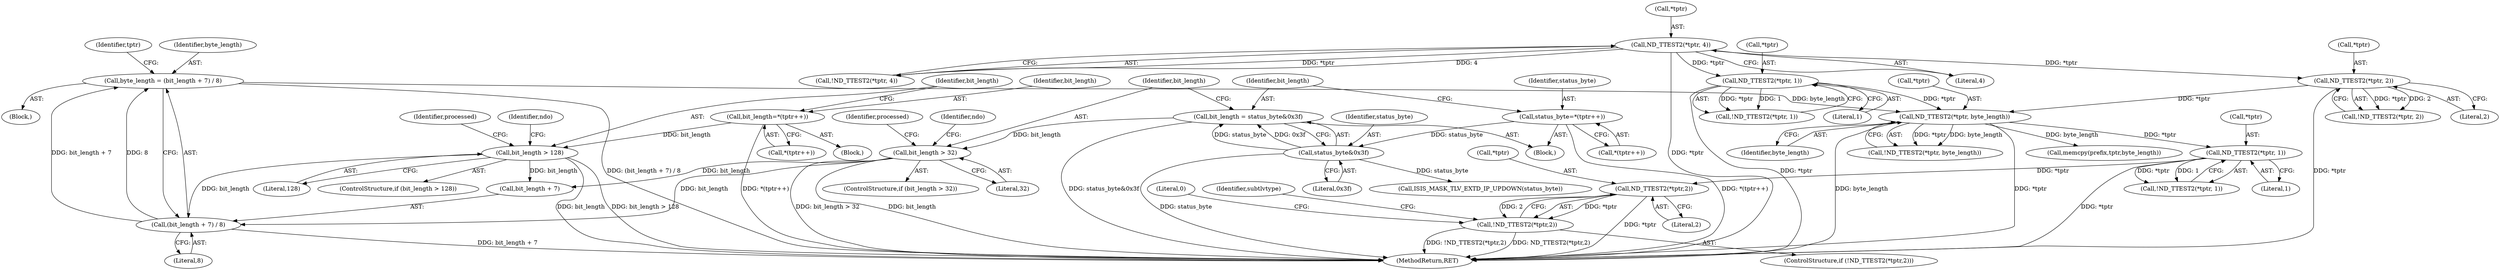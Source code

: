 digraph "0_tcpdump_979dcefd7b259e9e233f77fe1c5312793bfd948f@pointer" {
"1000382" [label="(Call,ND_TTEST2(*tptr,2))"];
"1000353" [label="(Call,ND_TTEST2(*tptr, 1))"];
"1000238" [label="(Call,ND_TTEST2(*tptr, byte_length))"];
"1000151" [label="(Call,ND_TTEST2(*tptr, 1))"];
"1000128" [label="(Call,ND_TTEST2(*tptr, 4))"];
"1000192" [label="(Call,ND_TTEST2(*tptr, 2))"];
"1000229" [label="(Call,byte_length = (bit_length + 7) / 8)"];
"1000231" [label="(Call,(bit_length + 7) / 8)"];
"1000209" [label="(Call,bit_length > 128)"];
"1000203" [label="(Call,bit_length=*(tptr++))"];
"1000168" [label="(Call,bit_length > 32)"];
"1000162" [label="(Call,bit_length = status_byte&0x3f)"];
"1000164" [label="(Call,status_byte&0x3f)"];
"1000157" [label="(Call,status_byte=*(tptr++))"];
"1000381" [label="(Call,!ND_TTEST2(*tptr,2))"];
"1000191" [label="(Call,!ND_TTEST2(*tptr, 2))"];
"1000165" [label="(Identifier,status_byte)"];
"1000389" [label="(Identifier,subtlvtype)"];
"1000381" [label="(Call,!ND_TTEST2(*tptr,2))"];
"1000241" [label="(Identifier,byte_length)"];
"1000231" [label="(Call,(bit_length + 7) / 8)"];
"1000164" [label="(Call,status_byte&0x3f)"];
"1000232" [label="(Call,bit_length + 7)"];
"1000380" [label="(ControlStructure,if (!ND_TTEST2(*tptr,2)))"];
"1000230" [label="(Identifier,byte_length)"];
"1000299" [label="(Call,ISIS_MASK_TLV_EXTD_IP_UPDOWN(status_byte))"];
"1000229" [label="(Call,byte_length = (bit_length + 7) / 8)"];
"1000183" [label="(Identifier,processed)"];
"1000237" [label="(Call,!ND_TTEST2(*tptr, byte_length))"];
"1000195" [label="(Literal,2)"];
"1000169" [label="(Identifier,bit_length)"];
"1000235" [label="(Literal,8)"];
"1000383" [label="(Call,*tptr)"];
"1000174" [label="(Identifier,ndo)"];
"1000170" [label="(Literal,32)"];
"1000152" [label="(Call,*tptr)"];
"1000148" [label="(Block,)"];
"1000166" [label="(Literal,0x3f)"];
"1000192" [label="(Call,ND_TTEST2(*tptr, 2))"];
"1000387" [label="(Literal,0)"];
"1000163" [label="(Identifier,bit_length)"];
"1000385" [label="(Literal,2)"];
"1000128" [label="(Call,ND_TTEST2(*tptr, 4))"];
"1000249" [label="(Call,memcpy(prefix,tptr,byte_length))"];
"1000205" [label="(Call,*(tptr++))"];
"1000158" [label="(Identifier,status_byte)"];
"1000224" [label="(Identifier,processed)"];
"1000354" [label="(Call,*tptr)"];
"1000208" [label="(ControlStructure,if (bit_length > 128))"];
"1000154" [label="(Literal,1)"];
"1000209" [label="(Call,bit_length > 128)"];
"1000203" [label="(Call,bit_length=*(tptr++))"];
"1000151" [label="(Call,ND_TTEST2(*tptr, 1))"];
"1000352" [label="(Call,!ND_TTEST2(*tptr, 1))"];
"1000193" [label="(Call,*tptr)"];
"1000210" [label="(Identifier,bit_length)"];
"1000150" [label="(Call,!ND_TTEST2(*tptr, 1))"];
"1000131" [label="(Literal,4)"];
"1000215" [label="(Identifier,ndo)"];
"1000115" [label="(Block,)"];
"1000129" [label="(Call,*tptr)"];
"1000240" [label="(Identifier,tptr)"];
"1000167" [label="(ControlStructure,if (bit_length > 32))"];
"1000162" [label="(Call,bit_length = status_byte&0x3f)"];
"1000204" [label="(Identifier,bit_length)"];
"1000157" [label="(Call,status_byte=*(tptr++))"];
"1000353" [label="(Call,ND_TTEST2(*tptr, 1))"];
"1000382" [label="(Call,ND_TTEST2(*tptr,2))"];
"1000127" [label="(Call,!ND_TTEST2(*tptr, 4))"];
"1000189" [label="(Block,)"];
"1000238" [label="(Call,ND_TTEST2(*tptr, byte_length))"];
"1000356" [label="(Literal,1)"];
"1000168" [label="(Call,bit_length > 32)"];
"1000159" [label="(Call,*(tptr++))"];
"1000424" [label="(MethodReturn,RET)"];
"1000211" [label="(Literal,128)"];
"1000239" [label="(Call,*tptr)"];
"1000382" -> "1000381"  [label="AST: "];
"1000382" -> "1000385"  [label="CFG: "];
"1000383" -> "1000382"  [label="AST: "];
"1000385" -> "1000382"  [label="AST: "];
"1000381" -> "1000382"  [label="CFG: "];
"1000382" -> "1000424"  [label="DDG: *tptr"];
"1000382" -> "1000381"  [label="DDG: *tptr"];
"1000382" -> "1000381"  [label="DDG: 2"];
"1000353" -> "1000382"  [label="DDG: *tptr"];
"1000353" -> "1000352"  [label="AST: "];
"1000353" -> "1000356"  [label="CFG: "];
"1000354" -> "1000353"  [label="AST: "];
"1000356" -> "1000353"  [label="AST: "];
"1000352" -> "1000353"  [label="CFG: "];
"1000353" -> "1000424"  [label="DDG: *tptr"];
"1000353" -> "1000352"  [label="DDG: *tptr"];
"1000353" -> "1000352"  [label="DDG: 1"];
"1000238" -> "1000353"  [label="DDG: *tptr"];
"1000238" -> "1000237"  [label="AST: "];
"1000238" -> "1000241"  [label="CFG: "];
"1000239" -> "1000238"  [label="AST: "];
"1000241" -> "1000238"  [label="AST: "];
"1000237" -> "1000238"  [label="CFG: "];
"1000238" -> "1000424"  [label="DDG: *tptr"];
"1000238" -> "1000424"  [label="DDG: byte_length"];
"1000238" -> "1000237"  [label="DDG: *tptr"];
"1000238" -> "1000237"  [label="DDG: byte_length"];
"1000151" -> "1000238"  [label="DDG: *tptr"];
"1000192" -> "1000238"  [label="DDG: *tptr"];
"1000229" -> "1000238"  [label="DDG: byte_length"];
"1000238" -> "1000249"  [label="DDG: byte_length"];
"1000151" -> "1000150"  [label="AST: "];
"1000151" -> "1000154"  [label="CFG: "];
"1000152" -> "1000151"  [label="AST: "];
"1000154" -> "1000151"  [label="AST: "];
"1000150" -> "1000151"  [label="CFG: "];
"1000151" -> "1000424"  [label="DDG: *tptr"];
"1000151" -> "1000150"  [label="DDG: *tptr"];
"1000151" -> "1000150"  [label="DDG: 1"];
"1000128" -> "1000151"  [label="DDG: *tptr"];
"1000128" -> "1000127"  [label="AST: "];
"1000128" -> "1000131"  [label="CFG: "];
"1000129" -> "1000128"  [label="AST: "];
"1000131" -> "1000128"  [label="AST: "];
"1000127" -> "1000128"  [label="CFG: "];
"1000128" -> "1000424"  [label="DDG: *tptr"];
"1000128" -> "1000127"  [label="DDG: *tptr"];
"1000128" -> "1000127"  [label="DDG: 4"];
"1000128" -> "1000192"  [label="DDG: *tptr"];
"1000192" -> "1000191"  [label="AST: "];
"1000192" -> "1000195"  [label="CFG: "];
"1000193" -> "1000192"  [label="AST: "];
"1000195" -> "1000192"  [label="AST: "];
"1000191" -> "1000192"  [label="CFG: "];
"1000192" -> "1000424"  [label="DDG: *tptr"];
"1000192" -> "1000191"  [label="DDG: *tptr"];
"1000192" -> "1000191"  [label="DDG: 2"];
"1000229" -> "1000115"  [label="AST: "];
"1000229" -> "1000231"  [label="CFG: "];
"1000230" -> "1000229"  [label="AST: "];
"1000231" -> "1000229"  [label="AST: "];
"1000240" -> "1000229"  [label="CFG: "];
"1000229" -> "1000424"  [label="DDG: (bit_length + 7) / 8"];
"1000231" -> "1000229"  [label="DDG: bit_length + 7"];
"1000231" -> "1000229"  [label="DDG: 8"];
"1000231" -> "1000235"  [label="CFG: "];
"1000232" -> "1000231"  [label="AST: "];
"1000235" -> "1000231"  [label="AST: "];
"1000231" -> "1000424"  [label="DDG: bit_length + 7"];
"1000209" -> "1000231"  [label="DDG: bit_length"];
"1000168" -> "1000231"  [label="DDG: bit_length"];
"1000209" -> "1000208"  [label="AST: "];
"1000209" -> "1000211"  [label="CFG: "];
"1000210" -> "1000209"  [label="AST: "];
"1000211" -> "1000209"  [label="AST: "];
"1000215" -> "1000209"  [label="CFG: "];
"1000224" -> "1000209"  [label="CFG: "];
"1000209" -> "1000424"  [label="DDG: bit_length > 128"];
"1000209" -> "1000424"  [label="DDG: bit_length"];
"1000203" -> "1000209"  [label="DDG: bit_length"];
"1000209" -> "1000232"  [label="DDG: bit_length"];
"1000203" -> "1000189"  [label="AST: "];
"1000203" -> "1000205"  [label="CFG: "];
"1000204" -> "1000203"  [label="AST: "];
"1000205" -> "1000203"  [label="AST: "];
"1000210" -> "1000203"  [label="CFG: "];
"1000203" -> "1000424"  [label="DDG: *(tptr++)"];
"1000168" -> "1000167"  [label="AST: "];
"1000168" -> "1000170"  [label="CFG: "];
"1000169" -> "1000168"  [label="AST: "];
"1000170" -> "1000168"  [label="AST: "];
"1000174" -> "1000168"  [label="CFG: "];
"1000183" -> "1000168"  [label="CFG: "];
"1000168" -> "1000424"  [label="DDG: bit_length > 32"];
"1000168" -> "1000424"  [label="DDG: bit_length"];
"1000162" -> "1000168"  [label="DDG: bit_length"];
"1000168" -> "1000232"  [label="DDG: bit_length"];
"1000162" -> "1000148"  [label="AST: "];
"1000162" -> "1000164"  [label="CFG: "];
"1000163" -> "1000162"  [label="AST: "];
"1000164" -> "1000162"  [label="AST: "];
"1000169" -> "1000162"  [label="CFG: "];
"1000162" -> "1000424"  [label="DDG: status_byte&0x3f"];
"1000164" -> "1000162"  [label="DDG: status_byte"];
"1000164" -> "1000162"  [label="DDG: 0x3f"];
"1000164" -> "1000166"  [label="CFG: "];
"1000165" -> "1000164"  [label="AST: "];
"1000166" -> "1000164"  [label="AST: "];
"1000164" -> "1000424"  [label="DDG: status_byte"];
"1000157" -> "1000164"  [label="DDG: status_byte"];
"1000164" -> "1000299"  [label="DDG: status_byte"];
"1000157" -> "1000148"  [label="AST: "];
"1000157" -> "1000159"  [label="CFG: "];
"1000158" -> "1000157"  [label="AST: "];
"1000159" -> "1000157"  [label="AST: "];
"1000163" -> "1000157"  [label="CFG: "];
"1000157" -> "1000424"  [label="DDG: *(tptr++)"];
"1000381" -> "1000380"  [label="AST: "];
"1000387" -> "1000381"  [label="CFG: "];
"1000389" -> "1000381"  [label="CFG: "];
"1000381" -> "1000424"  [label="DDG: ND_TTEST2(*tptr,2)"];
"1000381" -> "1000424"  [label="DDG: !ND_TTEST2(*tptr,2)"];
}
